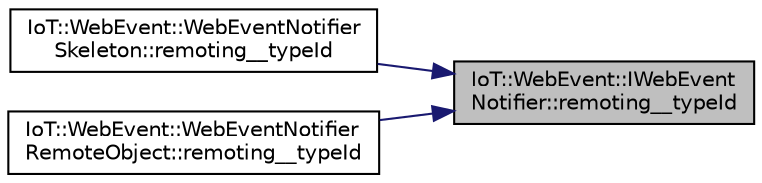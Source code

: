 digraph "IoT::WebEvent::IWebEventNotifier::remoting__typeId"
{
 // LATEX_PDF_SIZE
  edge [fontname="Helvetica",fontsize="10",labelfontname="Helvetica",labelfontsize="10"];
  node [fontname="Helvetica",fontsize="10",shape=record];
  rankdir="RL";
  Node1 [label="IoT::WebEvent::IWebEvent\lNotifier::remoting__typeId",height=0.2,width=0.4,color="black", fillcolor="grey75", style="filled", fontcolor="black",tooltip=" "];
  Node1 -> Node2 [dir="back",color="midnightblue",fontsize="10",style="solid",fontname="Helvetica"];
  Node2 [label="IoT::WebEvent::WebEventNotifier\lSkeleton::remoting__typeId",height=0.2,width=0.4,color="black", fillcolor="white", style="filled",URL="$classIoT_1_1WebEvent_1_1WebEventNotifierSkeleton.html#aca456e964eff1007fd3e91d1de581183",tooltip="Destroys a WebEventNotifierSkeleton."];
  Node1 -> Node3 [dir="back",color="midnightblue",fontsize="10",style="solid",fontname="Helvetica"];
  Node3 [label="IoT::WebEvent::WebEventNotifier\lRemoteObject::remoting__typeId",height=0.2,width=0.4,color="black", fillcolor="white", style="filled",URL="$classIoT_1_1WebEvent_1_1WebEventNotifierRemoteObject.html#a8fc354eeb9e344f163ee62035b02f25d",tooltip=" "];
}
